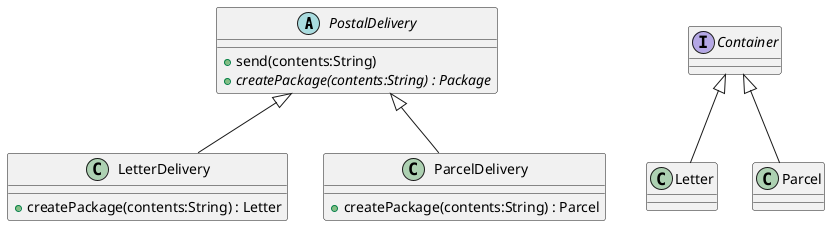 @startuml
abstract class PostalDelivery {
    +send(contents:String)
    {abstract} +createPackage(contents:String) : Package
}

class LetterDelivery extends PostalDelivery {
    +createPackage(contents:String) : Letter
}

class ParcelDelivery extends PostalDelivery {
    +createPackage(contents:String) : Parcel
}

interface Container
class Letter extends Container
class Parcel extends Container

@enduml